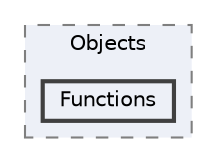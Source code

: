 digraph "src/BadScript2/Runtime/Objects/Functions"
{
 // LATEX_PDF_SIZE
  bgcolor="transparent";
  edge [fontname=Helvetica,fontsize=10,labelfontname=Helvetica,labelfontsize=10];
  node [fontname=Helvetica,fontsize=10,shape=box,height=0.2,width=0.4];
  compound=true
  subgraph clusterdir_6991b96044c23caf744f99cf5b8b4e86 {
    graph [ bgcolor="#edf0f7", pencolor="grey50", label="Objects", fontname=Helvetica,fontsize=10 style="filled,dashed", URL="dir_6991b96044c23caf744f99cf5b8b4e86.html",tooltip=""]
  dir_3957d45dbb2cb612cdca7d0ea835fc6d [label="Functions", fillcolor="#edf0f7", color="grey25", style="filled,bold", URL="dir_3957d45dbb2cb612cdca7d0ea835fc6d.html",tooltip=""];
  }
}

